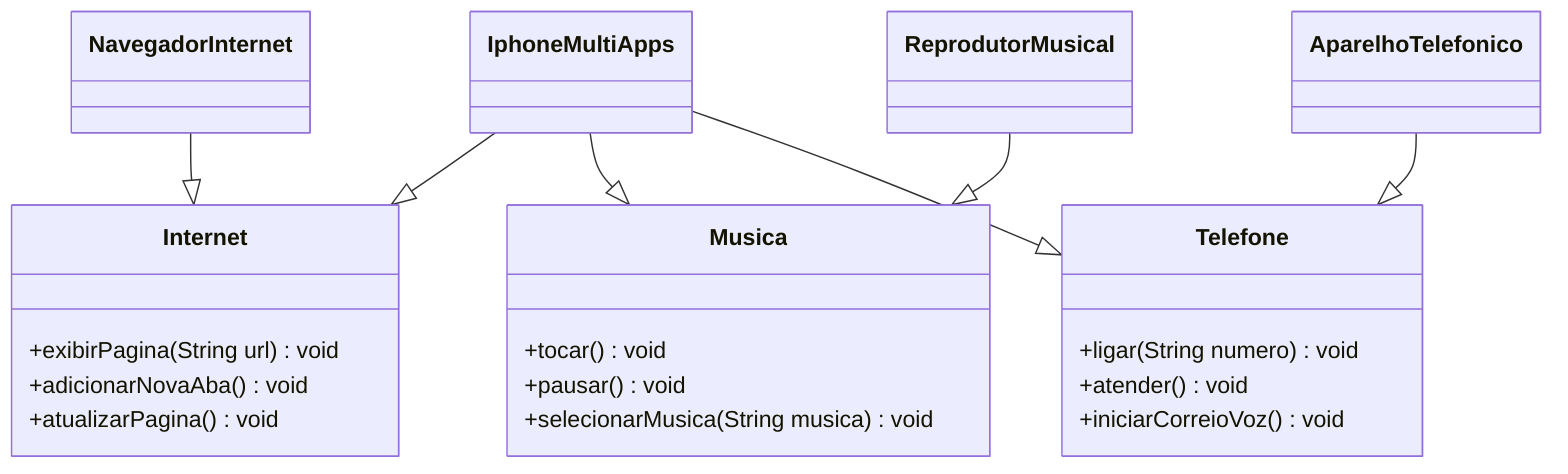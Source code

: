 classDiagram

    IphoneMultiApps --|> Internet
    IphoneMultiApps --|> Musica
    IphoneMultiApps --|> Telefone

    NavegadorInternet --|> Internet
    ReprodutorMusical --|> Musica
    AparelhoTelefonico --|> Telefone

    class ReprodutorMusical{
      
    }
    class AparelhoTelefonico{
     
    }
    class NavegadorInternet{
      
    }
    class Internet{
      +exibirPagina(String url) void
      +adicionarNovaAba() void
      +atualizarPagina() void
    }
    class Musica{
      +tocar() void
      +pausar() void
      +selecionarMusica(String musica) void
    }
    class Telefone{
       +ligar(String numero) void
      +atender() void
      +iniciarCorreioVoz() void
    }